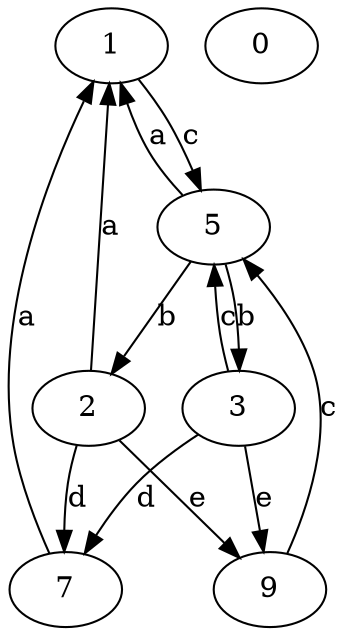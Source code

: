 strict digraph  {
1;
2;
3;
5;
7;
9;
0;
1 -> 5  [label=c];
2 -> 1  [label=a];
2 -> 7  [label=d];
2 -> 9  [label=e];
3 -> 5  [label=c];
3 -> 7  [label=d];
3 -> 9  [label=e];
5 -> 1  [label=a];
5 -> 2  [label=b];
5 -> 3  [label=b];
7 -> 1  [label=a];
9 -> 5  [label=c];
}
